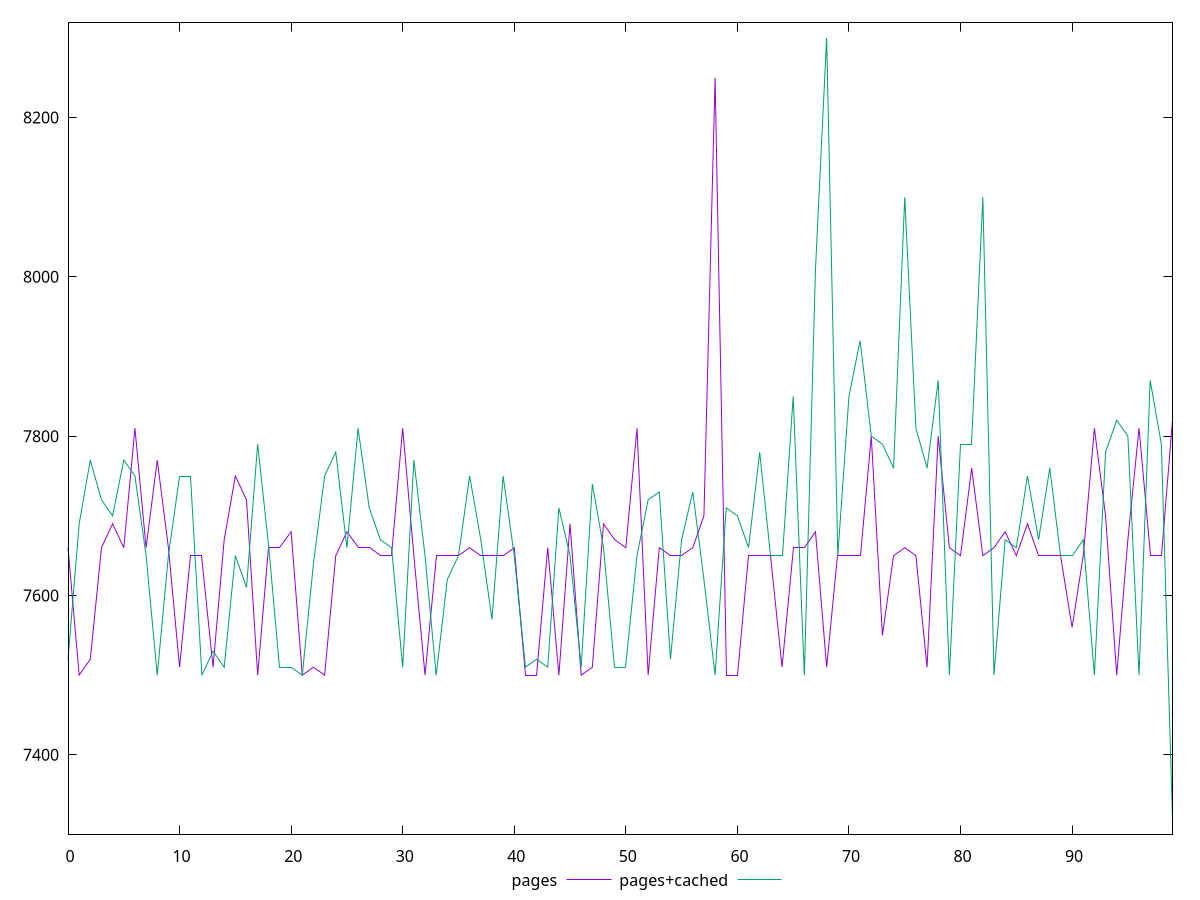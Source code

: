 reset

$pages <<EOF
0 7660
1 7500
2 7520
3 7660
4 7690
5 7660
6 7810
7 7660
8 7770
9 7660
10 7510
11 7650
12 7650
13 7510
14 7670
15 7750
16 7720
17 7500
18 7660
19 7660
20 7680
21 7500
22 7510
23 7500
24 7650
25 7680
26 7660
27 7660
28 7650
29 7650
30 7810
31 7650
32 7500
33 7650
34 7650
35 7650
36 7660
37 7650
38 7650
39 7650
40 7660
41 7500
42 7500
43 7660
44 7500
45 7690
46 7500
47 7510
48 7690
49 7670
50 7660
51 7810
52 7500
53 7660
54 7650
55 7650
56 7660
57 7700
58 8250
59 7500
60 7500
61 7650
62 7650
63 7650
64 7510
65 7660
66 7660
67 7680
68 7510
69 7650
70 7650
71 7650
72 7800
73 7550
74 7650
75 7660
76 7650
77 7510
78 7800
79 7660
80 7650
81 7760
82 7650
83 7660
84 7680
85 7650
86 7690
87 7650
88 7650
89 7650
90 7560
91 7650
92 7810
93 7700
94 7500
95 7670
96 7810
97 7650
98 7650
99 7820
EOF

$pagesCached <<EOF
0 7520
1 7690
2 7770
3 7720
4 7700
5 7770
6 7750
7 7650
8 7500
9 7650
10 7750
11 7750
12 7500
13 7530
14 7510
15 7650
16 7610
17 7790
18 7660
19 7510
20 7510
21 7500
22 7640
23 7750
24 7780
25 7660
26 7810
27 7710
28 7670
29 7660
30 7510
31 7770
32 7650
33 7500
34 7620
35 7650
36 7750
37 7670
38 7570
39 7750
40 7650
41 7510
42 7520
43 7510
44 7710
45 7650
46 7510
47 7740
48 7660
49 7510
50 7510
51 7650
52 7720
53 7730
54 7520
55 7670
56 7730
57 7620
58 7500
59 7710
60 7700
61 7660
62 7780
63 7650
64 7650
65 7850
66 7500
67 8010
68 8300
69 7650
70 7850
71 7920
72 7800
73 7790
74 7760
75 8100
76 7810
77 7760
78 7870
79 7500
80 7790
81 7790
82 8100
83 7500
84 7670
85 7660
86 7750
87 7670
88 7760
89 7650
90 7650
91 7670
92 7500
93 7780
94 7820
95 7800
96 7500
97 7870
98 7790
99 7320
EOF

set key outside below
set xrange [0:99]
set yrange [7300.4:8319.6]
set trange [7300.4:8319.6]
set terminal svg size 640, 520 enhanced background rgb 'white'
set output "report_00018_2021-02-10T15-25-16.877Z/uses-text-compression/comparison/line/0_vs_1.svg"

plot $pages title "pages" with line, \
     $pagesCached title "pages+cached" with line

reset
